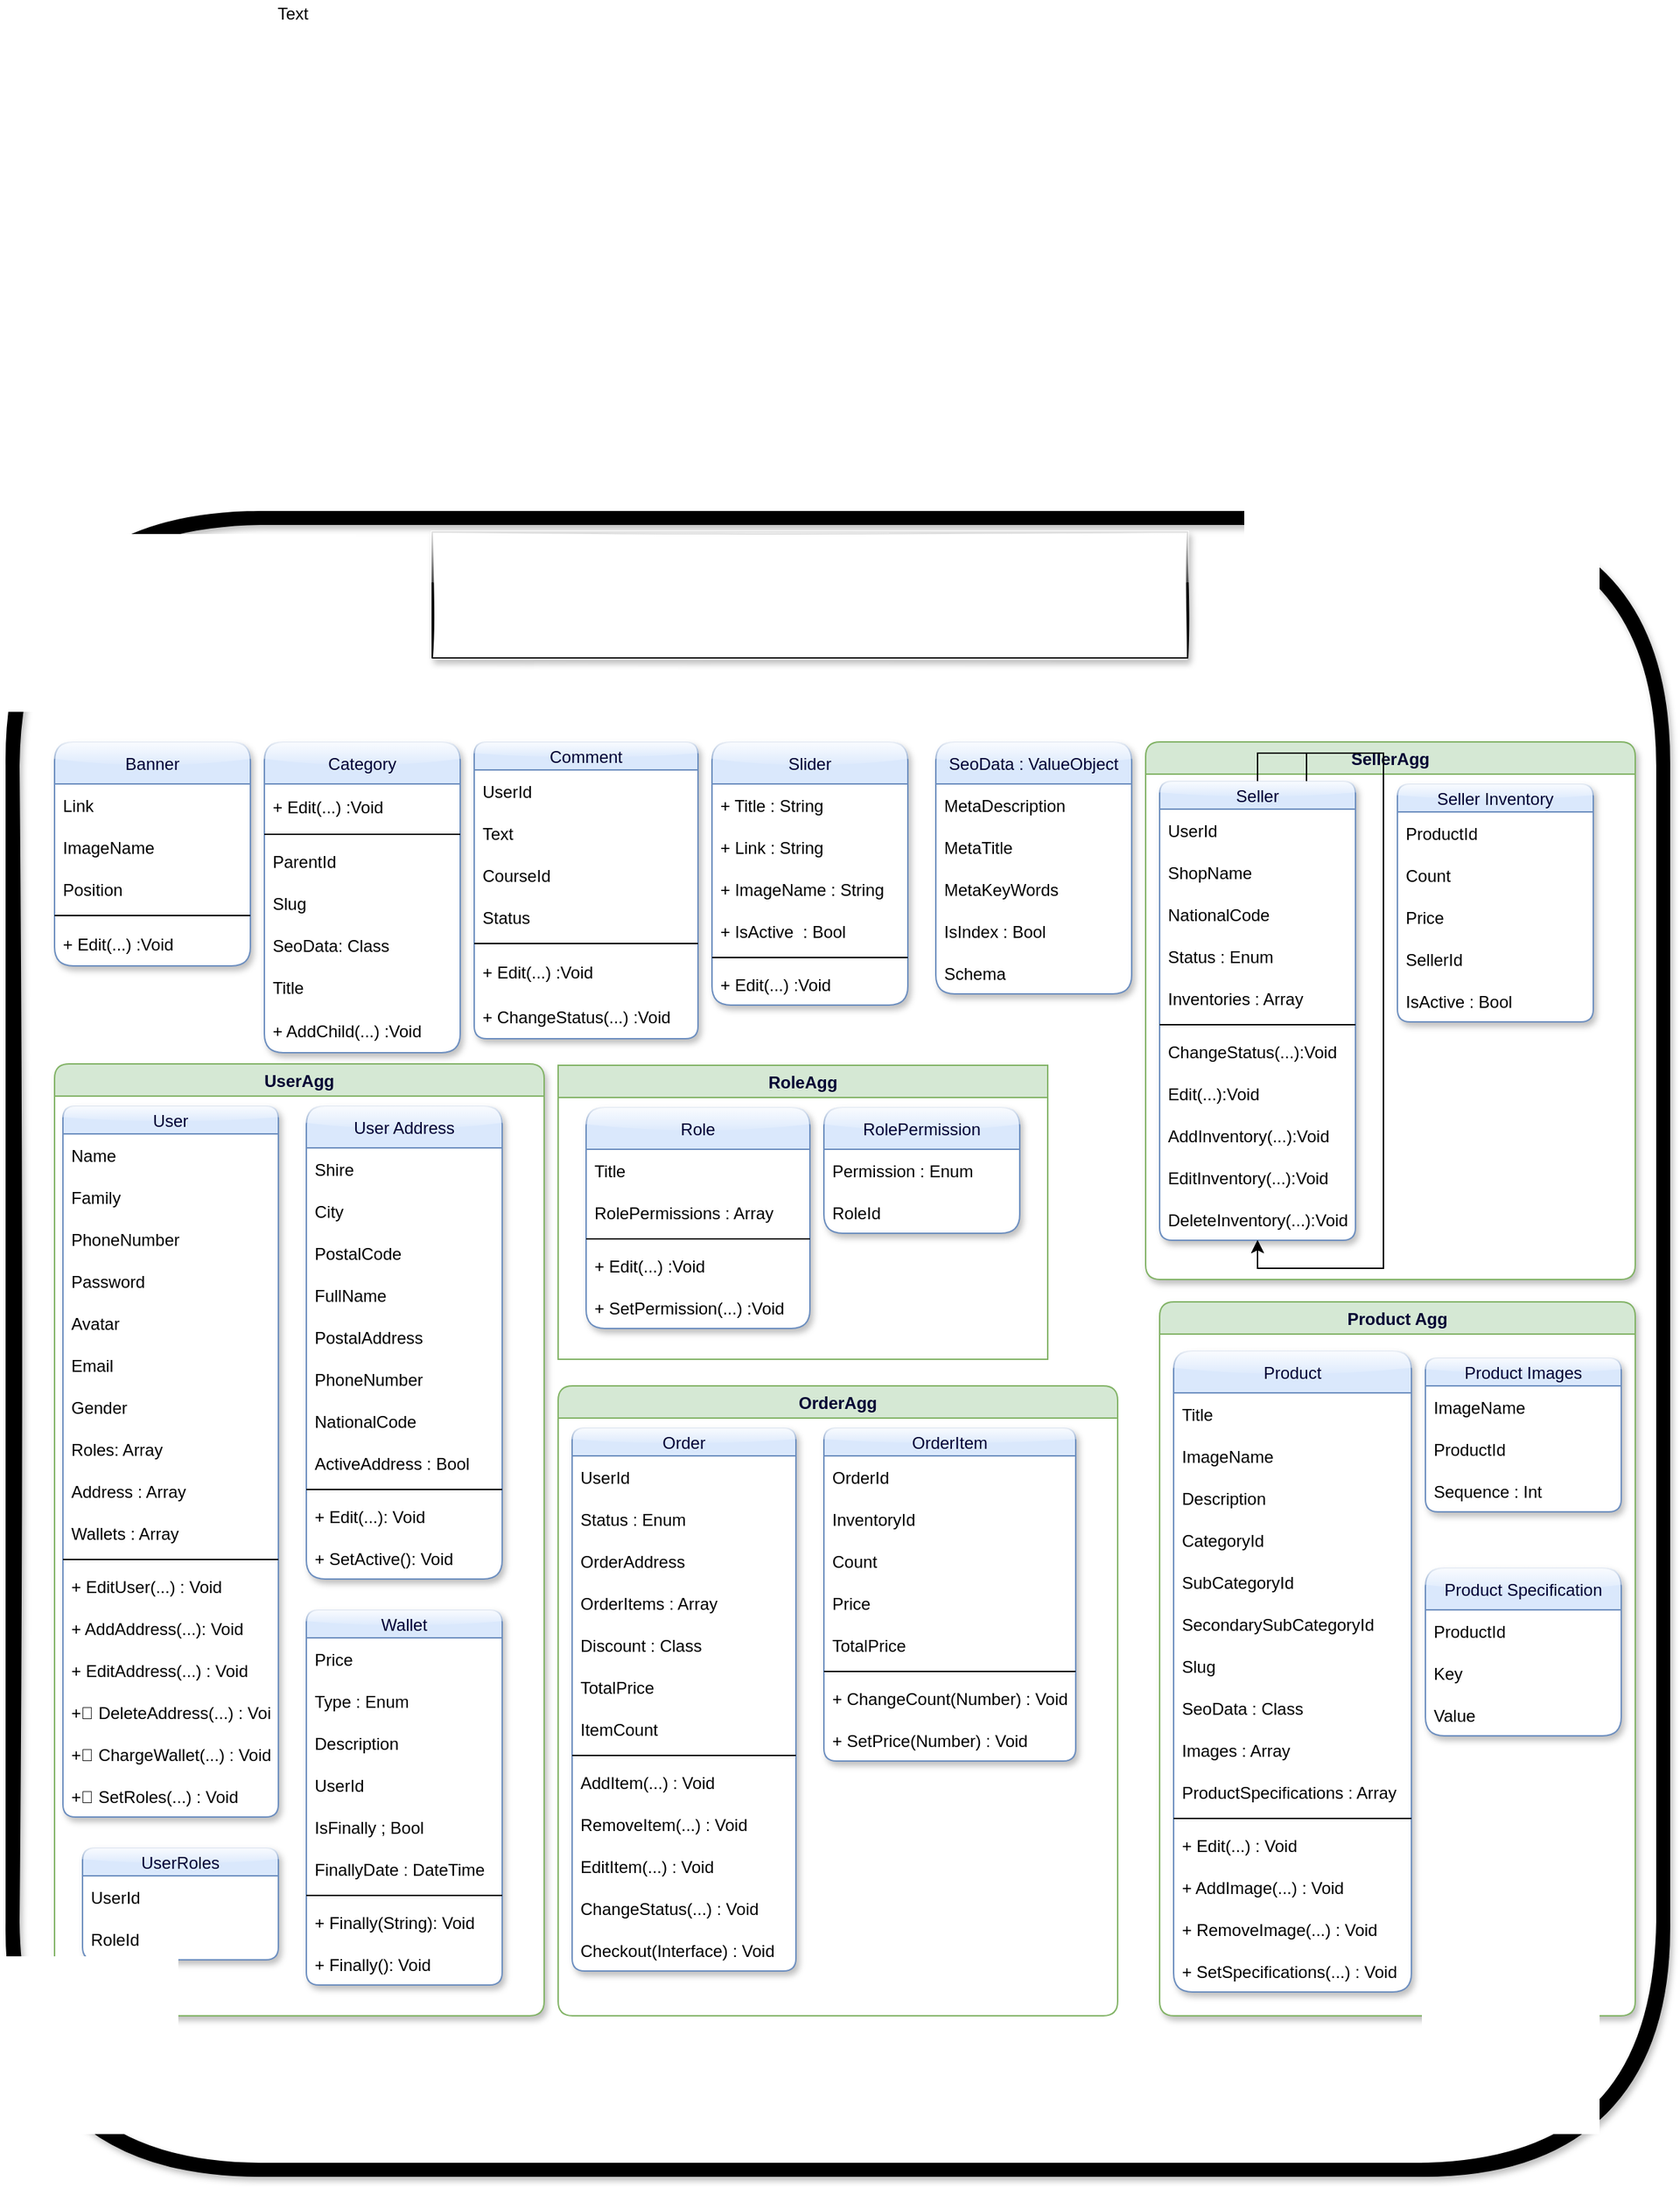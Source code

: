 <mxfile version="19.0.2" type="device"><diagram id="C5RBs43oDa-KdzZeNtuy" name="Page-1"><mxGraphModel dx="1483" dy="916" grid="0" gridSize="10" guides="1" tooltips="1" connect="1" arrows="1" fold="1" page="0" pageScale="1" pageWidth="827" pageHeight="1169" background="#ffffff" math="0" shadow="0"><root><mxCell id="WIyWlLk6GJQsqaUBKTNV-0"/><mxCell id="WIyWlLk6GJQsqaUBKTNV-1" parent="WIyWlLk6GJQsqaUBKTNV-0"/><mxCell id="XAulP7hI6BwMk6aKKcS3-0" value="Banner" style="swimlane;fontStyle=0;childLayout=stackLayout;horizontal=1;startSize=30;horizontalStack=0;resizeParent=1;resizeParentMax=0;resizeLast=0;collapsible=1;marginBottom=0;swimlaneLine=1;shadow=1;glass=1;sketch=0;rounded=1;fillColor=#dae8fc;strokeColor=#6c8ebf;swimlaneFillColor=default;fontColor=#000033;" parent="WIyWlLk6GJQsqaUBKTNV-1" vertex="1"><mxGeometry x="280" y="640" width="140" height="160" as="geometry"/></mxCell><mxCell id="XAulP7hI6BwMk6aKKcS3-1" value="Link" style="text;strokeColor=none;fillColor=none;align=left;verticalAlign=middle;spacingLeft=4;spacingRight=4;overflow=hidden;points=[[0,0.5],[1,0.5]];portConstraint=eastwest;rotatable=0;" parent="XAulP7hI6BwMk6aKKcS3-0" vertex="1"><mxGeometry y="30" width="140" height="30" as="geometry"/></mxCell><mxCell id="XAulP7hI6BwMk6aKKcS3-2" value="ImageName" style="text;strokeColor=none;fillColor=none;align=left;verticalAlign=middle;spacingLeft=4;spacingRight=4;overflow=hidden;points=[[0,0.5],[1,0.5]];portConstraint=eastwest;rotatable=0;" parent="XAulP7hI6BwMk6aKKcS3-0" vertex="1"><mxGeometry y="60" width="140" height="30" as="geometry"/></mxCell><mxCell id="XAulP7hI6BwMk6aKKcS3-3" value="Position" style="text;strokeColor=none;fillColor=none;align=left;verticalAlign=middle;spacingLeft=4;spacingRight=4;overflow=hidden;points=[[0,0.5],[1,0.5]];portConstraint=eastwest;rotatable=0;shadow=1;" parent="XAulP7hI6BwMk6aKKcS3-0" vertex="1"><mxGeometry y="90" width="140" height="30" as="geometry"/></mxCell><mxCell id="mL_YRbPajt-I2p8m0Iyf-44" value="" style="line;strokeWidth=1;fillColor=none;align=left;verticalAlign=middle;spacingTop=-1;spacingLeft=3;spacingRight=3;rotatable=0;labelPosition=right;points=[];portConstraint=eastwest;" parent="XAulP7hI6BwMk6aKKcS3-0" vertex="1"><mxGeometry y="120" width="140" height="8" as="geometry"/></mxCell><mxCell id="mL_YRbPajt-I2p8m0Iyf-45" value="+ Edit(...) :Void" style="text;strokeColor=none;fillColor=none;align=left;verticalAlign=middle;spacingLeft=4;spacingRight=4;overflow=hidden;points=[[0,0.5],[1,0.5]];portConstraint=eastwest;rotatable=0;" parent="XAulP7hI6BwMk6aKKcS3-0" vertex="1"><mxGeometry y="128" width="140" height="32" as="geometry"/></mxCell><mxCell id="XAulP7hI6BwMk6aKKcS3-4" value="Slider" style="swimlane;fontStyle=0;childLayout=stackLayout;horizontal=1;startSize=30;horizontalStack=0;resizeParent=1;resizeParentMax=0;resizeLast=0;collapsible=1;marginBottom=0;fillColor=#dae8fc;strokeColor=#6c8ebf;swimlaneFillColor=default;rounded=1;glass=1;shadow=1;fontColor=#000033;" parent="WIyWlLk6GJQsqaUBKTNV-1" vertex="1"><mxGeometry x="750" y="640" width="140" height="188" as="geometry"/></mxCell><mxCell id="XAulP7hI6BwMk6aKKcS3-5" value="+ Title : String" style="text;strokeColor=none;fillColor=none;align=left;verticalAlign=middle;spacingLeft=4;spacingRight=4;overflow=hidden;points=[[0,0.5],[1,0.5]];portConstraint=eastwest;rotatable=0;" parent="XAulP7hI6BwMk6aKKcS3-4" vertex="1"><mxGeometry y="30" width="140" height="30" as="geometry"/></mxCell><mxCell id="XAulP7hI6BwMk6aKKcS3-6" value="+ Link : String" style="text;strokeColor=none;fillColor=none;align=left;verticalAlign=middle;spacingLeft=4;spacingRight=4;overflow=hidden;points=[[0,0.5],[1,0.5]];portConstraint=eastwest;rotatable=0;" parent="XAulP7hI6BwMk6aKKcS3-4" vertex="1"><mxGeometry y="60" width="140" height="30" as="geometry"/></mxCell><mxCell id="XAulP7hI6BwMk6aKKcS3-7" value="+ ImageName : String" style="text;strokeColor=none;fillColor=none;align=left;verticalAlign=middle;spacingLeft=4;spacingRight=4;overflow=hidden;points=[[0,0.5],[1,0.5]];portConstraint=eastwest;rotatable=0;" parent="XAulP7hI6BwMk6aKKcS3-4" vertex="1"><mxGeometry y="90" width="140" height="30" as="geometry"/></mxCell><mxCell id="nxxc3HIqI1mhwsEso9Of-0" value="+ IsActive  : Bool" style="text;strokeColor=none;fillColor=none;align=left;verticalAlign=middle;spacingLeft=4;spacingRight=4;overflow=hidden;points=[[0,0.5],[1,0.5]];portConstraint=eastwest;rotatable=0;" parent="XAulP7hI6BwMk6aKKcS3-4" vertex="1"><mxGeometry y="120" width="140" height="30" as="geometry"/></mxCell><mxCell id="mL_YRbPajt-I2p8m0Iyf-35" value="" style="line;strokeWidth=1;fillColor=none;align=left;verticalAlign=middle;spacingTop=-1;spacingLeft=3;spacingRight=3;rotatable=0;labelPosition=right;points=[];portConstraint=eastwest;" parent="XAulP7hI6BwMk6aKKcS3-4" vertex="1"><mxGeometry y="150" width="140" height="8" as="geometry"/></mxCell><mxCell id="mL_YRbPajt-I2p8m0Iyf-36" value="+ Edit(...) :Void" style="text;strokeColor=none;fillColor=none;align=left;verticalAlign=middle;spacingLeft=4;spacingRight=4;overflow=hidden;points=[[0,0.5],[1,0.5]];portConstraint=eastwest;rotatable=0;" parent="XAulP7hI6BwMk6aKKcS3-4" vertex="1"><mxGeometry y="158" width="140" height="30" as="geometry"/></mxCell><mxCell id="XAulP7hI6BwMk6aKKcS3-24" value="Comment" style="swimlane;fontStyle=0;childLayout=stackLayout;horizontal=1;startSize=20;horizontalStack=0;resizeParent=1;resizeParentMax=0;resizeLast=0;collapsible=1;marginBottom=0;fillColor=#dae8fc;strokeColor=#6c8ebf;swimlaneFillColor=default;rounded=1;glass=1;shadow=1;fontColor=#000033;" parent="WIyWlLk6GJQsqaUBKTNV-1" vertex="1"><mxGeometry x="580" y="640" width="160" height="212" as="geometry"/></mxCell><mxCell id="XAulP7hI6BwMk6aKKcS3-25" value="UserId" style="text;strokeColor=none;fillColor=none;align=left;verticalAlign=middle;spacingLeft=4;spacingRight=4;overflow=hidden;points=[[0,0.5],[1,0.5]];portConstraint=eastwest;rotatable=0;" parent="XAulP7hI6BwMk6aKKcS3-24" vertex="1"><mxGeometry y="20" width="160" height="30" as="geometry"/></mxCell><mxCell id="XAulP7hI6BwMk6aKKcS3-26" value="Text" style="text;strokeColor=none;fillColor=none;align=left;verticalAlign=middle;spacingLeft=4;spacingRight=4;overflow=hidden;points=[[0,0.5],[1,0.5]];portConstraint=eastwest;rotatable=0;" parent="XAulP7hI6BwMk6aKKcS3-24" vertex="1"><mxGeometry y="50" width="160" height="30" as="geometry"/></mxCell><mxCell id="XAulP7hI6BwMk6aKKcS3-27" value="CourseId" style="text;strokeColor=none;fillColor=none;align=left;verticalAlign=middle;spacingLeft=4;spacingRight=4;overflow=hidden;points=[[0,0.5],[1,0.5]];portConstraint=eastwest;rotatable=0;" parent="XAulP7hI6BwMk6aKKcS3-24" vertex="1"><mxGeometry y="80" width="160" height="30" as="geometry"/></mxCell><mxCell id="nxxc3HIqI1mhwsEso9Of-1" value="Status" style="text;strokeColor=none;fillColor=none;align=left;verticalAlign=middle;spacingLeft=4;spacingRight=4;overflow=hidden;points=[[0,0.5],[1,0.5]];portConstraint=eastwest;rotatable=0;" parent="XAulP7hI6BwMk6aKKcS3-24" vertex="1"><mxGeometry y="110" width="160" height="30" as="geometry"/></mxCell><mxCell id="mL_YRbPajt-I2p8m0Iyf-38" value="" style="line;strokeWidth=1;fillColor=none;align=left;verticalAlign=middle;spacingTop=-1;spacingLeft=3;spacingRight=3;rotatable=0;labelPosition=right;points=[];portConstraint=eastwest;" parent="XAulP7hI6BwMk6aKKcS3-24" vertex="1"><mxGeometry y="140" width="160" height="8" as="geometry"/></mxCell><mxCell id="mL_YRbPajt-I2p8m0Iyf-39" value="+ Edit(...) :Void" style="text;strokeColor=none;fillColor=none;align=left;verticalAlign=middle;spacingLeft=4;spacingRight=4;overflow=hidden;points=[[0,0.5],[1,0.5]];portConstraint=eastwest;rotatable=0;" parent="XAulP7hI6BwMk6aKKcS3-24" vertex="1"><mxGeometry y="148" width="160" height="32" as="geometry"/></mxCell><mxCell id="mL_YRbPajt-I2p8m0Iyf-40" value="+ ChangeStatus(...) :Void" style="text;strokeColor=none;fillColor=none;align=left;verticalAlign=middle;spacingLeft=4;spacingRight=4;overflow=hidden;points=[[0,0.5],[1,0.5]];portConstraint=eastwest;rotatable=0;" parent="XAulP7hI6BwMk6aKKcS3-24" vertex="1"><mxGeometry y="180" width="160" height="32" as="geometry"/></mxCell><mxCell id="XAulP7hI6BwMk6aKKcS3-28" value="Category" style="swimlane;fontStyle=0;childLayout=stackLayout;horizontal=1;startSize=30;horizontalStack=0;resizeParent=1;resizeParentMax=0;resizeLast=0;collapsible=1;marginBottom=0;shadow=1;rounded=1;glass=1;fillColor=#dae8fc;strokeColor=#6c8ebf;swimlaneFillColor=default;fontColor=#000033;" parent="WIyWlLk6GJQsqaUBKTNV-1" vertex="1"><mxGeometry x="430" y="640" width="140" height="222" as="geometry"/></mxCell><mxCell id="mL_YRbPajt-I2p8m0Iyf-42" value="+ Edit(...) :Void" style="text;strokeColor=none;fillColor=none;align=left;verticalAlign=middle;spacingLeft=4;spacingRight=4;overflow=hidden;points=[[0,0.5],[1,0.5]];portConstraint=eastwest;rotatable=0;" parent="XAulP7hI6BwMk6aKKcS3-28" vertex="1"><mxGeometry y="30" width="140" height="32" as="geometry"/></mxCell><mxCell id="mL_YRbPajt-I2p8m0Iyf-41" value="" style="line;strokeWidth=1;fillColor=none;align=left;verticalAlign=middle;spacingTop=-1;spacingLeft=3;spacingRight=3;rotatable=0;labelPosition=right;points=[];portConstraint=eastwest;" parent="XAulP7hI6BwMk6aKKcS3-28" vertex="1"><mxGeometry y="62" width="140" height="8" as="geometry"/></mxCell><mxCell id="mL_YRbPajt-I2p8m0Iyf-19" value="ParentId" style="text;strokeColor=none;fillColor=none;align=left;verticalAlign=middle;spacingLeft=4;spacingRight=4;overflow=hidden;points=[[0,0.5],[1,0.5]];portConstraint=eastwest;rotatable=0;" parent="XAulP7hI6BwMk6aKKcS3-28" vertex="1"><mxGeometry y="70" width="140" height="30" as="geometry"/></mxCell><mxCell id="XAulP7hI6BwMk6aKKcS3-31" value="Slug" style="text;strokeColor=none;fillColor=none;align=left;verticalAlign=middle;spacingLeft=4;spacingRight=4;overflow=hidden;points=[[0,0.5],[1,0.5]];portConstraint=eastwest;rotatable=0;" parent="XAulP7hI6BwMk6aKKcS3-28" vertex="1"><mxGeometry y="100" width="140" height="30" as="geometry"/></mxCell><mxCell id="XAulP7hI6BwMk6aKKcS3-30" value="SeoData: Class" style="text;strokeColor=none;fillColor=none;align=left;verticalAlign=middle;spacingLeft=4;spacingRight=4;overflow=hidden;points=[[0,0.5],[1,0.5]];portConstraint=eastwest;rotatable=0;" parent="XAulP7hI6BwMk6aKKcS3-28" vertex="1"><mxGeometry y="130" width="140" height="30" as="geometry"/></mxCell><mxCell id="XAulP7hI6BwMk6aKKcS3-29" value="Title" style="text;strokeColor=none;fillColor=none;align=left;verticalAlign=middle;spacingLeft=4;spacingRight=4;overflow=hidden;points=[[0,0.5],[1,0.5]];portConstraint=eastwest;rotatable=0;" parent="XAulP7hI6BwMk6aKKcS3-28" vertex="1"><mxGeometry y="160" width="140" height="30" as="geometry"/></mxCell><mxCell id="mL_YRbPajt-I2p8m0Iyf-43" value="+ AddChild(...) :Void" style="text;strokeColor=none;fillColor=none;align=left;verticalAlign=middle;spacingLeft=4;spacingRight=4;overflow=hidden;points=[[0,0.5],[1,0.5]];portConstraint=eastwest;rotatable=0;" parent="XAulP7hI6BwMk6aKKcS3-28" vertex="1"><mxGeometry y="190" width="140" height="32" as="geometry"/></mxCell><mxCell id="XAulP7hI6BwMk6aKKcS3-60" value="UserAgg" style="swimlane;startSize=23;fillColor=#d5e8d4;strokeColor=#82b366;swimlaneFillColor=default;glass=0;rounded=1;shadow=1;sketch=0;fontColor=#000033;" parent="WIyWlLk6GJQsqaUBKTNV-1" vertex="1"><mxGeometry x="280" y="870" width="350" height="680" as="geometry"/></mxCell><mxCell id="XAulP7hI6BwMk6aKKcS3-20" value="User" style="swimlane;fontStyle=0;childLayout=stackLayout;horizontal=1;startSize=20;horizontalStack=0;resizeParent=1;resizeParentMax=0;resizeLast=0;collapsible=1;marginBottom=0;fillColor=#dae8fc;strokeColor=#6c8ebf;swimlaneFillColor=default;glass=1;rounded=1;shadow=1;fontColor=#000033;" parent="XAulP7hI6BwMk6aKKcS3-60" vertex="1"><mxGeometry x="6" y="30" width="154" height="508" as="geometry"/></mxCell><mxCell id="XAulP7hI6BwMk6aKKcS3-21" value="Name" style="text;strokeColor=none;fillColor=none;align=left;verticalAlign=middle;spacingLeft=4;spacingRight=4;overflow=hidden;points=[[0,0.5],[1,0.5]];portConstraint=eastwest;rotatable=0;" parent="XAulP7hI6BwMk6aKKcS3-20" vertex="1"><mxGeometry y="20" width="154" height="30" as="geometry"/></mxCell><mxCell id="XAulP7hI6BwMk6aKKcS3-22" value="Family" style="text;strokeColor=none;fillColor=none;align=left;verticalAlign=middle;spacingLeft=4;spacingRight=4;overflow=hidden;points=[[0,0.5],[1,0.5]];portConstraint=eastwest;rotatable=0;" parent="XAulP7hI6BwMk6aKKcS3-20" vertex="1"><mxGeometry y="50" width="154" height="30" as="geometry"/></mxCell><mxCell id="XAulP7hI6BwMk6aKKcS3-23" value="PhoneNumber" style="text;strokeColor=none;fillColor=none;align=left;verticalAlign=middle;spacingLeft=4;spacingRight=4;overflow=hidden;points=[[0,0.5],[1,0.5]];portConstraint=eastwest;rotatable=0;" parent="XAulP7hI6BwMk6aKKcS3-20" vertex="1"><mxGeometry y="80" width="154" height="30" as="geometry"/></mxCell><mxCell id="nxxc3HIqI1mhwsEso9Of-35" value="Password" style="text;strokeColor=none;fillColor=none;align=left;verticalAlign=middle;spacingLeft=4;spacingRight=4;overflow=hidden;points=[[0,0.5],[1,0.5]];portConstraint=eastwest;rotatable=0;" parent="XAulP7hI6BwMk6aKKcS3-20" vertex="1"><mxGeometry y="110" width="154" height="30" as="geometry"/></mxCell><mxCell id="nxxc3HIqI1mhwsEso9Of-36" value="Avatar" style="text;strokeColor=none;fillColor=none;align=left;verticalAlign=middle;spacingLeft=4;spacingRight=4;overflow=hidden;points=[[0,0.5],[1,0.5]];portConstraint=eastwest;rotatable=0;" parent="XAulP7hI6BwMk6aKKcS3-20" vertex="1"><mxGeometry y="140" width="154" height="30" as="geometry"/></mxCell><mxCell id="nxxc3HIqI1mhwsEso9Of-2" value="Email" style="text;strokeColor=none;fillColor=none;align=left;verticalAlign=middle;spacingLeft=4;spacingRight=4;overflow=hidden;points=[[0,0.5],[1,0.5]];portConstraint=eastwest;rotatable=0;" parent="XAulP7hI6BwMk6aKKcS3-20" vertex="1"><mxGeometry y="170" width="154" height="30" as="geometry"/></mxCell><mxCell id="nxxc3HIqI1mhwsEso9Of-3" value="Gender" style="text;strokeColor=none;fillColor=none;align=left;verticalAlign=middle;spacingLeft=4;spacingRight=4;overflow=hidden;points=[[0,0.5],[1,0.5]];portConstraint=eastwest;rotatable=0;" parent="XAulP7hI6BwMk6aKKcS3-20" vertex="1"><mxGeometry y="200" width="154" height="30" as="geometry"/></mxCell><mxCell id="nxxc3HIqI1mhwsEso9Of-4" value="Roles: Array" style="text;strokeColor=none;fillColor=none;align=left;verticalAlign=middle;spacingLeft=4;spacingRight=4;overflow=hidden;points=[[0,0.5],[1,0.5]];portConstraint=eastwest;rotatable=0;" parent="XAulP7hI6BwMk6aKKcS3-20" vertex="1"><mxGeometry y="230" width="154" height="30" as="geometry"/></mxCell><mxCell id="nxxc3HIqI1mhwsEso9Of-25" value="Address : Array" style="text;strokeColor=none;fillColor=none;align=left;verticalAlign=middle;spacingLeft=4;spacingRight=4;overflow=hidden;points=[[0,0.5],[1,0.5]];portConstraint=eastwest;rotatable=0;" parent="XAulP7hI6BwMk6aKKcS3-20" vertex="1"><mxGeometry y="260" width="154" height="30" as="geometry"/></mxCell><mxCell id="nxxc3HIqI1mhwsEso9Of-34" value="Wallets : Array" style="text;strokeColor=none;fillColor=none;align=left;verticalAlign=middle;spacingLeft=4;spacingRight=4;overflow=hidden;points=[[0,0.5],[1,0.5]];portConstraint=eastwest;rotatable=0;" parent="XAulP7hI6BwMk6aKKcS3-20" vertex="1"><mxGeometry y="290" width="154" height="30" as="geometry"/></mxCell><mxCell id="VnJjFlztQXoY_HfZZbKT-14" value="" style="line;strokeWidth=1;fillColor=none;align=left;verticalAlign=middle;spacingTop=-1;spacingLeft=3;spacingRight=3;rotatable=0;labelPosition=right;points=[];portConstraint=eastwest;rounded=1;shadow=0;glass=0;labelBackgroundColor=default;sketch=0;fontColor=#808080;" parent="XAulP7hI6BwMk6aKKcS3-20" vertex="1"><mxGeometry y="320" width="154" height="8" as="geometry"/></mxCell><mxCell id="VnJjFlztQXoY_HfZZbKT-16" value="+ EditUser(...) : Void" style="text;strokeColor=none;fillColor=none;align=left;verticalAlign=middle;spacingLeft=4;spacingRight=4;overflow=hidden;points=[[0,0.5],[1,0.5]];portConstraint=eastwest;rotatable=0;" parent="XAulP7hI6BwMk6aKKcS3-20" vertex="1"><mxGeometry y="328" width="154" height="30" as="geometry"/></mxCell><mxCell id="VnJjFlztQXoY_HfZZbKT-17" value="+ AddAddress(...): Void" style="text;strokeColor=none;fillColor=none;align=left;verticalAlign=middle;spacingLeft=4;spacingRight=4;overflow=hidden;points=[[0,0.5],[1,0.5]];portConstraint=eastwest;rotatable=0;" parent="XAulP7hI6BwMk6aKKcS3-20" vertex="1"><mxGeometry y="358" width="154" height="30" as="geometry"/></mxCell><mxCell id="VnJjFlztQXoY_HfZZbKT-18" value="+ EditAddress(...) : Void" style="text;strokeColor=none;fillColor=none;align=left;verticalAlign=middle;spacingLeft=4;spacingRight=4;overflow=hidden;points=[[0,0.5],[1,0.5]];portConstraint=eastwest;rotatable=0;" parent="XAulP7hI6BwMk6aKKcS3-20" vertex="1"><mxGeometry y="388" width="154" height="30" as="geometry"/></mxCell><mxCell id="VnJjFlztQXoY_HfZZbKT-19" value="+ ِDeleteAddress(...) : Void" style="text;strokeColor=none;fillColor=none;align=left;verticalAlign=middle;spacingLeft=4;spacingRight=4;overflow=hidden;points=[[0,0.5],[1,0.5]];portConstraint=eastwest;rotatable=0;" parent="XAulP7hI6BwMk6aKKcS3-20" vertex="1"><mxGeometry y="418" width="154" height="30" as="geometry"/></mxCell><mxCell id="VnJjFlztQXoY_HfZZbKT-20" value="+ ِChargeWallet(...) : Void" style="text;strokeColor=none;fillColor=none;align=left;verticalAlign=middle;spacingLeft=4;spacingRight=4;overflow=hidden;points=[[0,0.5],[1,0.5]];portConstraint=eastwest;rotatable=0;" parent="XAulP7hI6BwMk6aKKcS3-20" vertex="1"><mxGeometry y="448" width="154" height="30" as="geometry"/></mxCell><mxCell id="VnJjFlztQXoY_HfZZbKT-21" value="+ ِSetRoles(...) : Void" style="text;strokeColor=none;fillColor=none;align=left;verticalAlign=middle;spacingLeft=4;spacingRight=4;overflow=hidden;points=[[0,0.5],[1,0.5]];portConstraint=eastwest;rotatable=0;" parent="XAulP7hI6BwMk6aKKcS3-20" vertex="1"><mxGeometry y="478" width="154" height="30" as="geometry"/></mxCell><mxCell id="XAulP7hI6BwMk6aKKcS3-40" value="User Address" style="swimlane;fontStyle=0;childLayout=stackLayout;horizontal=1;startSize=30;horizontalStack=0;resizeParent=1;resizeParentMax=0;resizeLast=0;collapsible=1;marginBottom=0;fillColor=#dae8fc;strokeColor=#6c8ebf;swimlaneFillColor=default;glass=1;rounded=1;shadow=1;fontColor=#000033;" parent="XAulP7hI6BwMk6aKKcS3-60" vertex="1"><mxGeometry x="180" y="30" width="140" height="338" as="geometry"/></mxCell><mxCell id="XAulP7hI6BwMk6aKKcS3-41" value="Shire" style="text;strokeColor=none;fillColor=none;align=left;verticalAlign=middle;spacingLeft=4;spacingRight=4;overflow=hidden;points=[[0,0.5],[1,0.5]];portConstraint=eastwest;rotatable=0;" parent="XAulP7hI6BwMk6aKKcS3-40" vertex="1"><mxGeometry y="30" width="140" height="30" as="geometry"/></mxCell><mxCell id="XAulP7hI6BwMk6aKKcS3-42" value="City" style="text;strokeColor=none;fillColor=none;align=left;verticalAlign=middle;spacingLeft=4;spacingRight=4;overflow=hidden;points=[[0,0.5],[1,0.5]];portConstraint=eastwest;rotatable=0;" parent="XAulP7hI6BwMk6aKKcS3-40" vertex="1"><mxGeometry y="60" width="140" height="30" as="geometry"/></mxCell><mxCell id="XAulP7hI6BwMk6aKKcS3-43" value="PostalCode" style="text;strokeColor=none;fillColor=none;align=left;verticalAlign=middle;spacingLeft=4;spacingRight=4;overflow=hidden;points=[[0,0.5],[1,0.5]];portConstraint=eastwest;rotatable=0;" parent="XAulP7hI6BwMk6aKKcS3-40" vertex="1"><mxGeometry y="90" width="140" height="30" as="geometry"/></mxCell><mxCell id="nxxc3HIqI1mhwsEso9Of-37" value="FullName" style="text;strokeColor=none;fillColor=none;align=left;verticalAlign=middle;spacingLeft=4;spacingRight=4;overflow=hidden;points=[[0,0.5],[1,0.5]];portConstraint=eastwest;rotatable=0;" parent="XAulP7hI6BwMk6aKKcS3-40" vertex="1"><mxGeometry y="120" width="140" height="30" as="geometry"/></mxCell><mxCell id="nxxc3HIqI1mhwsEso9Of-38" value="PostalAddress" style="text;strokeColor=none;fillColor=none;align=left;verticalAlign=middle;spacingLeft=4;spacingRight=4;overflow=hidden;points=[[0,0.5],[1,0.5]];portConstraint=eastwest;rotatable=0;" parent="XAulP7hI6BwMk6aKKcS3-40" vertex="1"><mxGeometry y="150" width="140" height="30" as="geometry"/></mxCell><mxCell id="nxxc3HIqI1mhwsEso9Of-39" value="PhoneNumber" style="text;strokeColor=none;fillColor=none;align=left;verticalAlign=middle;spacingLeft=4;spacingRight=4;overflow=hidden;points=[[0,0.5],[1,0.5]];portConstraint=eastwest;rotatable=0;" parent="XAulP7hI6BwMk6aKKcS3-40" vertex="1"><mxGeometry y="180" width="140" height="30" as="geometry"/></mxCell><mxCell id="nxxc3HIqI1mhwsEso9Of-40" value="NationalCode" style="text;strokeColor=none;fillColor=none;align=left;verticalAlign=middle;spacingLeft=4;spacingRight=4;overflow=hidden;points=[[0,0.5],[1,0.5]];portConstraint=eastwest;rotatable=0;" parent="XAulP7hI6BwMk6aKKcS3-40" vertex="1"><mxGeometry y="210" width="140" height="30" as="geometry"/></mxCell><mxCell id="mL_YRbPajt-I2p8m0Iyf-4" value="ActiveAddress : Bool" style="text;strokeColor=none;fillColor=none;align=left;verticalAlign=middle;spacingLeft=4;spacingRight=4;overflow=hidden;points=[[0,0.5],[1,0.5]];portConstraint=eastwest;rotatable=0;" parent="XAulP7hI6BwMk6aKKcS3-40" vertex="1"><mxGeometry y="240" width="140" height="30" as="geometry"/></mxCell><mxCell id="mL_YRbPajt-I2p8m0Iyf-0" value="" style="line;strokeWidth=1;fillColor=none;align=left;verticalAlign=middle;spacingTop=-1;spacingLeft=3;spacingRight=3;rotatable=0;labelPosition=right;points=[];portConstraint=eastwest;" parent="XAulP7hI6BwMk6aKKcS3-40" vertex="1"><mxGeometry y="270" width="140" height="8" as="geometry"/></mxCell><mxCell id="mL_YRbPajt-I2p8m0Iyf-1" value="+ Edit(...): Void" style="text;strokeColor=none;fillColor=none;align=left;verticalAlign=middle;spacingLeft=4;spacingRight=4;overflow=hidden;points=[[0,0.5],[1,0.5]];portConstraint=eastwest;rotatable=0;" parent="XAulP7hI6BwMk6aKKcS3-40" vertex="1"><mxGeometry y="278" width="140" height="30" as="geometry"/></mxCell><mxCell id="mL_YRbPajt-I2p8m0Iyf-2" value="+ SetActive(): Void" style="text;strokeColor=none;fillColor=none;align=left;verticalAlign=middle;spacingLeft=4;spacingRight=4;overflow=hidden;points=[[0,0.5],[1,0.5]];portConstraint=eastwest;rotatable=0;" parent="XAulP7hI6BwMk6aKKcS3-40" vertex="1"><mxGeometry y="308" width="140" height="30" as="geometry"/></mxCell><mxCell id="XAulP7hI6BwMk6aKKcS3-48" value="Wallet" style="swimlane;fontStyle=0;childLayout=stackLayout;horizontal=1;startSize=20;horizontalStack=0;resizeParent=1;resizeParentMax=0;resizeLast=0;collapsible=1;marginBottom=0;fillColor=#dae8fc;strokeColor=#6c8ebf;swimlaneFillColor=default;glass=1;rounded=1;shadow=1;fontColor=#000033;" parent="XAulP7hI6BwMk6aKKcS3-60" vertex="1"><mxGeometry x="180" y="390" width="140" height="268" as="geometry"/></mxCell><mxCell id="XAulP7hI6BwMk6aKKcS3-49" value="Price" style="text;strokeColor=none;fillColor=none;align=left;verticalAlign=middle;spacingLeft=4;spacingRight=4;overflow=hidden;points=[[0,0.5],[1,0.5]];portConstraint=eastwest;rotatable=0;" parent="XAulP7hI6BwMk6aKKcS3-48" vertex="1"><mxGeometry y="20" width="140" height="30" as="geometry"/></mxCell><mxCell id="XAulP7hI6BwMk6aKKcS3-50" value="Type : Enum" style="text;strokeColor=none;fillColor=none;align=left;verticalAlign=middle;spacingLeft=4;spacingRight=4;overflow=hidden;points=[[0,0.5],[1,0.5]];portConstraint=eastwest;rotatable=0;" parent="XAulP7hI6BwMk6aKKcS3-48" vertex="1"><mxGeometry y="50" width="140" height="30" as="geometry"/></mxCell><mxCell id="XAulP7hI6BwMk6aKKcS3-51" value="Description" style="text;strokeColor=none;fillColor=none;align=left;verticalAlign=middle;spacingLeft=4;spacingRight=4;overflow=hidden;points=[[0,0.5],[1,0.5]];portConstraint=eastwest;rotatable=0;" parent="XAulP7hI6BwMk6aKKcS3-48" vertex="1"><mxGeometry y="80" width="140" height="30" as="geometry"/></mxCell><mxCell id="nxxc3HIqI1mhwsEso9Of-41" value="UserId" style="text;strokeColor=none;fillColor=none;align=left;verticalAlign=middle;spacingLeft=4;spacingRight=4;overflow=hidden;points=[[0,0.5],[1,0.5]];portConstraint=eastwest;rotatable=0;" parent="XAulP7hI6BwMk6aKKcS3-48" vertex="1"><mxGeometry y="110" width="140" height="30" as="geometry"/></mxCell><mxCell id="mL_YRbPajt-I2p8m0Iyf-5" value="IsFinally ; Bool" style="text;strokeColor=none;fillColor=none;align=left;verticalAlign=middle;spacingLeft=4;spacingRight=4;overflow=hidden;points=[[0,0.5],[1,0.5]];portConstraint=eastwest;rotatable=0;" parent="XAulP7hI6BwMk6aKKcS3-48" vertex="1"><mxGeometry y="140" width="140" height="30" as="geometry"/></mxCell><mxCell id="mL_YRbPajt-I2p8m0Iyf-6" value="FinallyDate : DateTime" style="text;strokeColor=none;fillColor=none;align=left;verticalAlign=middle;spacingLeft=4;spacingRight=4;overflow=hidden;points=[[0,0.5],[1,0.5]];portConstraint=eastwest;rotatable=0;" parent="XAulP7hI6BwMk6aKKcS3-48" vertex="1"><mxGeometry y="170" width="140" height="30" as="geometry"/></mxCell><mxCell id="mL_YRbPajt-I2p8m0Iyf-7" value="" style="line;strokeWidth=1;fillColor=none;align=left;verticalAlign=middle;spacingTop=-1;spacingLeft=3;spacingRight=3;rotatable=0;labelPosition=right;points=[];portConstraint=eastwest;" parent="XAulP7hI6BwMk6aKKcS3-48" vertex="1"><mxGeometry y="200" width="140" height="8" as="geometry"/></mxCell><mxCell id="mL_YRbPajt-I2p8m0Iyf-8" value="+ Finally(String): Void" style="text;strokeColor=none;fillColor=none;align=left;verticalAlign=middle;spacingLeft=4;spacingRight=4;overflow=hidden;points=[[0,0.5],[1,0.5]];portConstraint=eastwest;rotatable=0;" parent="XAulP7hI6BwMk6aKKcS3-48" vertex="1"><mxGeometry y="208" width="140" height="30" as="geometry"/></mxCell><mxCell id="mL_YRbPajt-I2p8m0Iyf-9" value="+ Finally(): Void" style="text;strokeColor=none;fillColor=none;align=left;verticalAlign=middle;spacingLeft=4;spacingRight=4;overflow=hidden;points=[[0,0.5],[1,0.5]];portConstraint=eastwest;rotatable=0;" parent="XAulP7hI6BwMk6aKKcS3-48" vertex="1"><mxGeometry y="238" width="140" height="30" as="geometry"/></mxCell><mxCell id="XAulP7hI6BwMk6aKKcS3-61" value="UserRoles" style="swimlane;fontStyle=0;childLayout=stackLayout;horizontal=1;startSize=20;horizontalStack=0;resizeParent=1;resizeParentMax=0;resizeLast=0;collapsible=1;marginBottom=0;fillColor=#dae8fc;strokeColor=#6c8ebf;swimlaneFillColor=default;glass=1;rounded=1;shadow=1;fontColor=#000033;" parent="XAulP7hI6BwMk6aKKcS3-60" vertex="1"><mxGeometry x="20" y="560" width="140" height="80" as="geometry"/></mxCell><mxCell id="XAulP7hI6BwMk6aKKcS3-62" value="UserId" style="text;strokeColor=none;fillColor=none;align=left;verticalAlign=middle;spacingLeft=4;spacingRight=4;overflow=hidden;points=[[0,0.5],[1,0.5]];portConstraint=eastwest;rotatable=0;" parent="XAulP7hI6BwMk6aKKcS3-61" vertex="1"><mxGeometry y="20" width="140" height="30" as="geometry"/></mxCell><mxCell id="XAulP7hI6BwMk6aKKcS3-63" value="RoleId" style="text;strokeColor=none;fillColor=none;align=left;verticalAlign=middle;spacingLeft=4;spacingRight=4;overflow=hidden;points=[[0,0.5],[1,0.5]];portConstraint=eastwest;rotatable=0;" parent="XAulP7hI6BwMk6aKKcS3-61" vertex="1"><mxGeometry y="50" width="140" height="30" as="geometry"/></mxCell><mxCell id="XAulP7hI6BwMk6aKKcS3-73" value="RoleAgg" style="swimlane;fillColor=#d5e8d4;strokeColor=#82b366;swimlaneFillColor=default;fontColor=#000033;" parent="WIyWlLk6GJQsqaUBKTNV-1" vertex="1"><mxGeometry x="640" y="871" width="350" height="210" as="geometry"/></mxCell><mxCell id="XAulP7hI6BwMk6aKKcS3-65" value="Role" style="swimlane;fontStyle=0;childLayout=stackLayout;horizontal=1;startSize=30;horizontalStack=0;resizeParent=1;resizeParentMax=0;resizeLast=0;collapsible=1;marginBottom=0;glass=1;rounded=1;shadow=1;fillColor=#dae8fc;strokeColor=#6c8ebf;swimlaneFillColor=default;fontColor=#000033;" parent="XAulP7hI6BwMk6aKKcS3-73" vertex="1"><mxGeometry x="20" y="30" width="160" height="158" as="geometry"/></mxCell><mxCell id="XAulP7hI6BwMk6aKKcS3-66" value="Title" style="text;strokeColor=none;fillColor=none;align=left;verticalAlign=middle;spacingLeft=4;spacingRight=4;overflow=hidden;points=[[0,0.5],[1,0.5]];portConstraint=eastwest;rotatable=0;" parent="XAulP7hI6BwMk6aKKcS3-65" vertex="1"><mxGeometry y="30" width="160" height="30" as="geometry"/></mxCell><mxCell id="nxxc3HIqI1mhwsEso9Of-42" value="RolePermissions : Array" style="text;strokeColor=none;fillColor=none;align=left;verticalAlign=middle;spacingLeft=4;spacingRight=4;overflow=hidden;points=[[0,0.5],[1,0.5]];portConstraint=eastwest;rotatable=0;" parent="XAulP7hI6BwMk6aKKcS3-65" vertex="1"><mxGeometry y="60" width="160" height="30" as="geometry"/></mxCell><mxCell id="mL_YRbPajt-I2p8m0Iyf-20" value="" style="line;strokeWidth=1;fillColor=none;align=left;verticalAlign=middle;spacingTop=-1;spacingLeft=3;spacingRight=3;rotatable=0;labelPosition=right;points=[];portConstraint=eastwest;" parent="XAulP7hI6BwMk6aKKcS3-65" vertex="1"><mxGeometry y="90" width="160" height="8" as="geometry"/></mxCell><mxCell id="mL_YRbPajt-I2p8m0Iyf-21" value="+ Edit(...) :Void" style="text;strokeColor=none;fillColor=none;align=left;verticalAlign=middle;spacingLeft=4;spacingRight=4;overflow=hidden;points=[[0,0.5],[1,0.5]];portConstraint=eastwest;rotatable=0;" parent="XAulP7hI6BwMk6aKKcS3-65" vertex="1"><mxGeometry y="98" width="160" height="30" as="geometry"/></mxCell><mxCell id="mL_YRbPajt-I2p8m0Iyf-22" value="+ SetPermission(...) :Void" style="text;strokeColor=none;fillColor=none;align=left;verticalAlign=middle;spacingLeft=4;spacingRight=4;overflow=hidden;points=[[0,0.5],[1,0.5]];portConstraint=eastwest;rotatable=0;" parent="XAulP7hI6BwMk6aKKcS3-65" vertex="1"><mxGeometry y="128" width="160" height="30" as="geometry"/></mxCell><mxCell id="XAulP7hI6BwMk6aKKcS3-69" value="RolePermission" style="swimlane;fontStyle=0;childLayout=stackLayout;horizontal=1;startSize=30;horizontalStack=0;resizeParent=1;resizeParentMax=0;resizeLast=0;collapsible=1;marginBottom=0;glass=1;rounded=1;shadow=1;fillColor=#dae8fc;strokeColor=#6c8ebf;swimlaneFillColor=default;fontColor=#000033;" parent="XAulP7hI6BwMk6aKKcS3-73" vertex="1"><mxGeometry x="190" y="30" width="140" height="90" as="geometry"/></mxCell><mxCell id="XAulP7hI6BwMk6aKKcS3-70" value="Permission : Enum" style="text;strokeColor=none;fillColor=none;align=left;verticalAlign=middle;spacingLeft=4;spacingRight=4;overflow=hidden;points=[[0,0.5],[1,0.5]];portConstraint=eastwest;rotatable=0;" parent="XAulP7hI6BwMk6aKKcS3-69" vertex="1"><mxGeometry y="30" width="140" height="30" as="geometry"/></mxCell><mxCell id="XAulP7hI6BwMk6aKKcS3-71" value="RoleId" style="text;strokeColor=none;fillColor=none;align=left;verticalAlign=middle;spacingLeft=4;spacingRight=4;overflow=hidden;points=[[0,0.5],[1,0.5]];portConstraint=eastwest;rotatable=0;" parent="XAulP7hI6BwMk6aKKcS3-69" vertex="1"><mxGeometry y="60" width="140" height="30" as="geometry"/></mxCell><mxCell id="XAulP7hI6BwMk6aKKcS3-78" value="OrderAgg" style="swimlane;fillColor=#d5e8d4;strokeColor=#82b366;rounded=1;shadow=0;glass=0;swimlaneFillColor=default;fontColor=#000033;" parent="WIyWlLk6GJQsqaUBKTNV-1" vertex="1"><mxGeometry x="640" y="1100" width="400" height="450" as="geometry"/></mxCell><mxCell id="XAulP7hI6BwMk6aKKcS3-32" value="Order" style="swimlane;fontStyle=0;childLayout=stackLayout;horizontal=1;startSize=20;horizontalStack=0;resizeParent=1;resizeParentMax=0;resizeLast=0;collapsible=1;marginBottom=0;glass=1;rounded=1;shadow=1;fillColor=#dae8fc;strokeColor=#6c8ebf;swimlaneFillColor=default;fontColor=#000033;" parent="XAulP7hI6BwMk6aKKcS3-78" vertex="1"><mxGeometry x="10" y="30" width="160" height="388" as="geometry"/></mxCell><mxCell id="XAulP7hI6BwMk6aKKcS3-33" value="UserId" style="text;strokeColor=none;fillColor=none;align=left;verticalAlign=middle;spacingLeft=4;spacingRight=4;overflow=hidden;points=[[0,0.5],[1,0.5]];portConstraint=eastwest;rotatable=0;" parent="XAulP7hI6BwMk6aKKcS3-32" vertex="1"><mxGeometry y="20" width="160" height="30" as="geometry"/></mxCell><mxCell id="XAulP7hI6BwMk6aKKcS3-34" value="Status : Enum" style="text;strokeColor=none;fillColor=none;align=left;verticalAlign=middle;spacingLeft=4;spacingRight=4;overflow=hidden;points=[[0,0.5],[1,0.5]];portConstraint=eastwest;rotatable=0;" parent="XAulP7hI6BwMk6aKKcS3-32" vertex="1"><mxGeometry y="50" width="160" height="30" as="geometry"/></mxCell><mxCell id="nxxc3HIqI1mhwsEso9Of-43" value="OrderAddress" style="text;strokeColor=none;fillColor=none;align=left;verticalAlign=middle;spacingLeft=4;spacingRight=4;overflow=hidden;points=[[0,0.5],[1,0.5]];portConstraint=eastwest;rotatable=0;" parent="XAulP7hI6BwMk6aKKcS3-32" vertex="1"><mxGeometry y="80" width="160" height="30" as="geometry"/></mxCell><mxCell id="XAulP7hI6BwMk6aKKcS3-35" value="OrderItems : Array" style="text;strokeColor=none;fillColor=none;align=left;verticalAlign=middle;spacingLeft=4;spacingRight=4;overflow=hidden;points=[[0,0.5],[1,0.5]];portConstraint=eastwest;rotatable=0;" parent="XAulP7hI6BwMk6aKKcS3-32" vertex="1"><mxGeometry y="110" width="160" height="30" as="geometry"/></mxCell><mxCell id="nxxc3HIqI1mhwsEso9Of-44" value="Discount : Class" style="text;strokeColor=none;fillColor=none;align=left;verticalAlign=middle;spacingLeft=4;spacingRight=4;overflow=hidden;points=[[0,0.5],[1,0.5]];portConstraint=eastwest;rotatable=0;" parent="XAulP7hI6BwMk6aKKcS3-32" vertex="1"><mxGeometry y="140" width="160" height="30" as="geometry"/></mxCell><mxCell id="nxxc3HIqI1mhwsEso9Of-45" value="TotalPrice" style="text;strokeColor=none;fillColor=none;align=left;verticalAlign=middle;spacingLeft=4;spacingRight=4;overflow=hidden;points=[[0,0.5],[1,0.5]];portConstraint=eastwest;rotatable=0;" parent="XAulP7hI6BwMk6aKKcS3-32" vertex="1"><mxGeometry y="170" width="160" height="30" as="geometry"/></mxCell><mxCell id="nxxc3HIqI1mhwsEso9Of-46" value="ItemCount" style="text;strokeColor=none;fillColor=none;align=left;verticalAlign=middle;spacingLeft=4;spacingRight=4;overflow=hidden;points=[[0,0.5],[1,0.5]];portConstraint=eastwest;rotatable=0;" parent="XAulP7hI6BwMk6aKKcS3-32" vertex="1"><mxGeometry y="200" width="160" height="30" as="geometry"/></mxCell><mxCell id="mL_YRbPajt-I2p8m0Iyf-10" value="" style="line;strokeWidth=1;fillColor=none;align=left;verticalAlign=middle;spacingTop=-1;spacingLeft=3;spacingRight=3;rotatable=0;labelPosition=right;points=[];portConstraint=eastwest;" parent="XAulP7hI6BwMk6aKKcS3-32" vertex="1"><mxGeometry y="230" width="160" height="8" as="geometry"/></mxCell><mxCell id="mL_YRbPajt-I2p8m0Iyf-11" value="AddItem(...) : Void" style="text;strokeColor=none;fillColor=none;align=left;verticalAlign=middle;spacingLeft=4;spacingRight=4;overflow=hidden;points=[[0,0.5],[1,0.5]];portConstraint=eastwest;rotatable=0;" parent="XAulP7hI6BwMk6aKKcS3-32" vertex="1"><mxGeometry y="238" width="160" height="30" as="geometry"/></mxCell><mxCell id="mL_YRbPajt-I2p8m0Iyf-12" value="RemoveItem(...) : Void" style="text;strokeColor=none;fillColor=none;align=left;verticalAlign=middle;spacingLeft=4;spacingRight=4;overflow=hidden;points=[[0,0.5],[1,0.5]];portConstraint=eastwest;rotatable=0;" parent="XAulP7hI6BwMk6aKKcS3-32" vertex="1"><mxGeometry y="268" width="160" height="30" as="geometry"/></mxCell><mxCell id="mL_YRbPajt-I2p8m0Iyf-13" value="EditItem(...) : Void" style="text;strokeColor=none;fillColor=none;align=left;verticalAlign=middle;spacingLeft=4;spacingRight=4;overflow=hidden;points=[[0,0.5],[1,0.5]];portConstraint=eastwest;rotatable=0;" parent="XAulP7hI6BwMk6aKKcS3-32" vertex="1"><mxGeometry y="298" width="160" height="30" as="geometry"/></mxCell><mxCell id="mL_YRbPajt-I2p8m0Iyf-14" value="ChangeStatus(...) : Void" style="text;strokeColor=none;fillColor=none;align=left;verticalAlign=middle;spacingLeft=4;spacingRight=4;overflow=hidden;points=[[0,0.5],[1,0.5]];portConstraint=eastwest;rotatable=0;" parent="XAulP7hI6BwMk6aKKcS3-32" vertex="1"><mxGeometry y="328" width="160" height="30" as="geometry"/></mxCell><mxCell id="mL_YRbPajt-I2p8m0Iyf-15" value="Checkout(Interface) : Void" style="text;strokeColor=none;fillColor=none;align=left;verticalAlign=middle;spacingLeft=4;spacingRight=4;overflow=hidden;points=[[0,0.5],[1,0.5]];portConstraint=eastwest;rotatable=0;" parent="XAulP7hI6BwMk6aKKcS3-32" vertex="1"><mxGeometry y="358" width="160" height="30" as="geometry"/></mxCell><mxCell id="XAulP7hI6BwMk6aKKcS3-36" value="OrderItem" style="swimlane;fontStyle=0;childLayout=stackLayout;horizontal=1;startSize=20;horizontalStack=0;resizeParent=1;resizeParentMax=0;resizeLast=0;collapsible=1;marginBottom=0;glass=1;rounded=1;shadow=1;fillColor=#dae8fc;strokeColor=#6c8ebf;swimlaneFillColor=default;fontColor=#000033;" parent="XAulP7hI6BwMk6aKKcS3-78" vertex="1"><mxGeometry x="190" y="30" width="180" height="238" as="geometry"/></mxCell><mxCell id="XAulP7hI6BwMk6aKKcS3-37" value="OrderId" style="text;strokeColor=none;fillColor=none;align=left;verticalAlign=middle;spacingLeft=4;spacingRight=4;overflow=hidden;points=[[0,0.5],[1,0.5]];portConstraint=eastwest;rotatable=0;" parent="XAulP7hI6BwMk6aKKcS3-36" vertex="1"><mxGeometry y="20" width="180" height="30" as="geometry"/></mxCell><mxCell id="XAulP7hI6BwMk6aKKcS3-38" value="InventoryId" style="text;strokeColor=none;fillColor=none;align=left;verticalAlign=middle;spacingLeft=4;spacingRight=4;overflow=hidden;points=[[0,0.5],[1,0.5]];portConstraint=eastwest;rotatable=0;" parent="XAulP7hI6BwMk6aKKcS3-36" vertex="1"><mxGeometry y="50" width="180" height="30" as="geometry"/></mxCell><mxCell id="XAulP7hI6BwMk6aKKcS3-39" value="Count" style="text;strokeColor=none;fillColor=none;align=left;verticalAlign=middle;spacingLeft=4;spacingRight=4;overflow=hidden;points=[[0,0.5],[1,0.5]];portConstraint=eastwest;rotatable=0;" parent="XAulP7hI6BwMk6aKKcS3-36" vertex="1"><mxGeometry y="80" width="180" height="30" as="geometry"/></mxCell><mxCell id="nxxc3HIqI1mhwsEso9Of-47" value="Price" style="text;strokeColor=none;fillColor=none;align=left;verticalAlign=middle;spacingLeft=4;spacingRight=4;overflow=hidden;points=[[0,0.5],[1,0.5]];portConstraint=eastwest;rotatable=0;" parent="XAulP7hI6BwMk6aKKcS3-36" vertex="1"><mxGeometry y="110" width="180" height="30" as="geometry"/></mxCell><mxCell id="nxxc3HIqI1mhwsEso9Of-48" value="TotalPrice" style="text;strokeColor=none;fillColor=none;align=left;verticalAlign=middle;spacingLeft=4;spacingRight=4;overflow=hidden;points=[[0,0.5],[1,0.5]];portConstraint=eastwest;rotatable=0;" parent="XAulP7hI6BwMk6aKKcS3-36" vertex="1"><mxGeometry y="140" width="180" height="30" as="geometry"/></mxCell><mxCell id="mL_YRbPajt-I2p8m0Iyf-17" value="" style="line;strokeWidth=1;fillColor=none;align=left;verticalAlign=middle;spacingTop=-1;spacingLeft=3;spacingRight=3;rotatable=0;labelPosition=right;points=[];portConstraint=eastwest;" parent="XAulP7hI6BwMk6aKKcS3-36" vertex="1"><mxGeometry y="170" width="180" height="8" as="geometry"/></mxCell><mxCell id="mL_YRbPajt-I2p8m0Iyf-16" value="+ ChangeCount(Number) : Void" style="text;strokeColor=none;fillColor=none;align=left;verticalAlign=middle;spacingLeft=4;spacingRight=4;overflow=hidden;points=[[0,0.5],[1,0.5]];portConstraint=eastwest;rotatable=0;" parent="XAulP7hI6BwMk6aKKcS3-36" vertex="1"><mxGeometry y="178" width="180" height="30" as="geometry"/></mxCell><mxCell id="mL_YRbPajt-I2p8m0Iyf-18" value="+ SetPrice(Number) : Void" style="text;strokeColor=none;fillColor=none;align=left;verticalAlign=middle;spacingLeft=4;spacingRight=4;overflow=hidden;points=[[0,0.5],[1,0.5]];portConstraint=eastwest;rotatable=0;" parent="XAulP7hI6BwMk6aKKcS3-36" vertex="1"><mxGeometry y="208" width="180" height="30" as="geometry"/></mxCell><mxCell id="XAulP7hI6BwMk6aKKcS3-83" value="SellerAgg" style="swimlane;fillColor=#d5e8d4;strokeColor=#82b366;swimlaneFillColor=default;glass=0;rounded=1;shadow=1;sketch=0;fontColor=#000033;" parent="WIyWlLk6GJQsqaUBKTNV-1" vertex="1"><mxGeometry x="1060" y="640" width="350" height="384" as="geometry"/></mxCell><mxCell id="XAulP7hI6BwMk6aKKcS3-52" value="Seller" style="swimlane;fontStyle=0;childLayout=stackLayout;horizontal=1;startSize=20;horizontalStack=0;resizeParent=1;resizeParentMax=0;resizeLast=0;collapsible=1;marginBottom=0;fillColor=#dae8fc;strokeColor=#6c8ebf;swimlaneFillColor=default;glass=1;rounded=1;shadow=1;fontColor=#000033;" parent="XAulP7hI6BwMk6aKKcS3-83" vertex="1"><mxGeometry x="10" y="28" width="140" height="328" as="geometry"/></mxCell><mxCell id="XAulP7hI6BwMk6aKKcS3-53" value="UserId" style="text;strokeColor=none;fillColor=none;align=left;verticalAlign=middle;spacingLeft=4;spacingRight=4;overflow=hidden;points=[[0,0.5],[1,0.5]];portConstraint=eastwest;rotatable=0;swimlaneFillColor=default;glass=0;rounded=0;shadow=0;" parent="XAulP7hI6BwMk6aKKcS3-52" vertex="1"><mxGeometry y="20" width="140" height="30" as="geometry"/></mxCell><mxCell id="XAulP7hI6BwMk6aKKcS3-54" value="ShopName" style="text;strokeColor=none;fillColor=none;align=left;verticalAlign=middle;spacingLeft=4;spacingRight=4;overflow=hidden;points=[[0,0.5],[1,0.5]];portConstraint=eastwest;rotatable=0;" parent="XAulP7hI6BwMk6aKKcS3-52" vertex="1"><mxGeometry y="50" width="140" height="30" as="geometry"/></mxCell><mxCell id="XAulP7hI6BwMk6aKKcS3-55" value="NationalCode" style="text;strokeColor=none;fillColor=none;align=left;verticalAlign=middle;spacingLeft=4;spacingRight=4;overflow=hidden;points=[[0,0.5],[1,0.5]];portConstraint=eastwest;rotatable=0;" parent="XAulP7hI6BwMk6aKKcS3-52" vertex="1"><mxGeometry y="80" width="140" height="30" as="geometry"/></mxCell><mxCell id="nxxc3HIqI1mhwsEso9Of-49" value="Status : Enum" style="text;strokeColor=none;fillColor=none;align=left;verticalAlign=middle;spacingLeft=4;spacingRight=4;overflow=hidden;points=[[0,0.5],[1,0.5]];portConstraint=eastwest;rotatable=0;" parent="XAulP7hI6BwMk6aKKcS3-52" vertex="1"><mxGeometry y="110" width="140" height="30" as="geometry"/></mxCell><mxCell id="nxxc3HIqI1mhwsEso9Of-56" value="Inventories : Array" style="text;strokeColor=none;fillColor=none;align=left;verticalAlign=middle;spacingLeft=4;spacingRight=4;overflow=hidden;points=[[0,0.5],[1,0.5]];portConstraint=eastwest;rotatable=0;" parent="XAulP7hI6BwMk6aKKcS3-52" vertex="1"><mxGeometry y="140" width="140" height="30" as="geometry"/></mxCell><mxCell id="mL_YRbPajt-I2p8m0Iyf-28" value="" style="line;strokeWidth=1;fillColor=none;align=left;verticalAlign=middle;spacingTop=-1;spacingLeft=3;spacingRight=3;rotatable=0;labelPosition=right;points=[];portConstraint=eastwest;" parent="XAulP7hI6BwMk6aKKcS3-52" vertex="1"><mxGeometry y="170" width="140" height="8" as="geometry"/></mxCell><mxCell id="mL_YRbPajt-I2p8m0Iyf-29" value="ChangeStatus(...):Void" style="text;strokeColor=none;fillColor=none;align=left;verticalAlign=middle;spacingLeft=4;spacingRight=4;overflow=hidden;points=[[0,0.5],[1,0.5]];portConstraint=eastwest;rotatable=0;" parent="XAulP7hI6BwMk6aKKcS3-52" vertex="1"><mxGeometry y="178" width="140" height="30" as="geometry"/></mxCell><mxCell id="mL_YRbPajt-I2p8m0Iyf-30" value="Edit(...):Void" style="text;strokeColor=none;fillColor=none;align=left;verticalAlign=middle;spacingLeft=4;spacingRight=4;overflow=hidden;points=[[0,0.5],[1,0.5]];portConstraint=eastwest;rotatable=0;" parent="XAulP7hI6BwMk6aKKcS3-52" vertex="1"><mxGeometry y="208" width="140" height="30" as="geometry"/></mxCell><mxCell id="mL_YRbPajt-I2p8m0Iyf-31" value="AddInventory(...):Void" style="text;strokeColor=none;fillColor=none;align=left;verticalAlign=middle;spacingLeft=4;spacingRight=4;overflow=hidden;points=[[0,0.5],[1,0.5]];portConstraint=eastwest;rotatable=0;" parent="XAulP7hI6BwMk6aKKcS3-52" vertex="1"><mxGeometry y="238" width="140" height="30" as="geometry"/></mxCell><mxCell id="mL_YRbPajt-I2p8m0Iyf-32" value="EditInventory(...):Void" style="text;strokeColor=none;fillColor=none;align=left;verticalAlign=middle;spacingLeft=4;spacingRight=4;overflow=hidden;points=[[0,0.5],[1,0.5]];portConstraint=eastwest;rotatable=0;" parent="XAulP7hI6BwMk6aKKcS3-52" vertex="1"><mxGeometry y="268" width="140" height="30" as="geometry"/></mxCell><mxCell id="mL_YRbPajt-I2p8m0Iyf-33" value="DeleteInventory(...):Void" style="text;strokeColor=none;fillColor=none;align=left;verticalAlign=middle;spacingLeft=4;spacingRight=4;overflow=hidden;points=[[0,0.5],[1,0.5]];portConstraint=eastwest;rotatable=0;" parent="XAulP7hI6BwMk6aKKcS3-52" vertex="1"><mxGeometry y="298" width="140" height="30" as="geometry"/></mxCell><mxCell id="XAulP7hI6BwMk6aKKcS3-56" value="Seller Inventory" style="swimlane;fontStyle=0;childLayout=stackLayout;horizontal=1;startSize=20;horizontalStack=0;resizeParent=1;resizeParentMax=0;resizeLast=0;collapsible=1;marginBottom=0;fillColor=#dae8fc;strokeColor=#6c8ebf;swimlaneFillColor=default;glass=1;rounded=1;shadow=1;fontColor=#000033;" parent="XAulP7hI6BwMk6aKKcS3-83" vertex="1"><mxGeometry x="180" y="30" width="140" height="170" as="geometry"/></mxCell><mxCell id="XAulP7hI6BwMk6aKKcS3-57" value="ProductId" style="text;strokeColor=none;fillColor=none;align=left;verticalAlign=middle;spacingLeft=4;spacingRight=4;overflow=hidden;points=[[0,0.5],[1,0.5]];portConstraint=eastwest;rotatable=0;" parent="XAulP7hI6BwMk6aKKcS3-56" vertex="1"><mxGeometry y="20" width="140" height="30" as="geometry"/></mxCell><mxCell id="XAulP7hI6BwMk6aKKcS3-58" value="Count" style="text;strokeColor=none;fillColor=none;align=left;verticalAlign=middle;spacingLeft=4;spacingRight=4;overflow=hidden;points=[[0,0.5],[1,0.5]];portConstraint=eastwest;rotatable=0;" parent="XAulP7hI6BwMk6aKKcS3-56" vertex="1"><mxGeometry y="50" width="140" height="30" as="geometry"/></mxCell><mxCell id="XAulP7hI6BwMk6aKKcS3-59" value="Price" style="text;strokeColor=none;fillColor=none;align=left;verticalAlign=middle;spacingLeft=4;spacingRight=4;overflow=hidden;points=[[0,0.5],[1,0.5]];portConstraint=eastwest;rotatable=0;" parent="XAulP7hI6BwMk6aKKcS3-56" vertex="1"><mxGeometry y="80" width="140" height="30" as="geometry"/></mxCell><mxCell id="nxxc3HIqI1mhwsEso9Of-50" value="SellerId" style="text;strokeColor=none;fillColor=none;align=left;verticalAlign=middle;spacingLeft=4;spacingRight=4;overflow=hidden;points=[[0,0.5],[1,0.5]];portConstraint=eastwest;rotatable=0;" parent="XAulP7hI6BwMk6aKKcS3-56" vertex="1"><mxGeometry y="110" width="140" height="30" as="geometry"/></mxCell><mxCell id="mL_YRbPajt-I2p8m0Iyf-34" value="IsActive : Bool" style="text;strokeColor=none;fillColor=none;align=left;verticalAlign=middle;spacingLeft=4;spacingRight=4;overflow=hidden;points=[[0,0.5],[1,0.5]];portConstraint=eastwest;rotatable=0;" parent="XAulP7hI6BwMk6aKKcS3-56" vertex="1"><mxGeometry y="140" width="140" height="30" as="geometry"/></mxCell><mxCell id="AqV-YnPIdnmHeavl89wb-0" style="edgeStyle=orthogonalEdgeStyle;rounded=0;orthogonalLoop=1;jettySize=auto;html=1;exitX=0.75;exitY=0;exitDx=0;exitDy=0;fontColor=#000033;" parent="XAulP7hI6BwMk6aKKcS3-83" source="XAulP7hI6BwMk6aKKcS3-52" target="XAulP7hI6BwMk6aKKcS3-52" edge="1"><mxGeometry relative="1" as="geometry"/></mxCell><mxCell id="AqV-YnPIdnmHeavl89wb-2" style="edgeStyle=orthogonalEdgeStyle;rounded=0;orthogonalLoop=1;jettySize=auto;html=1;exitX=0.5;exitY=0;exitDx=0;exitDy=0;fontColor=#000033;" parent="XAulP7hI6BwMk6aKKcS3-83" source="XAulP7hI6BwMk6aKKcS3-52" target="XAulP7hI6BwMk6aKKcS3-52" edge="1"><mxGeometry relative="1" as="geometry"/></mxCell><mxCell id="AqV-YnPIdnmHeavl89wb-4" style="edgeStyle=orthogonalEdgeStyle;rounded=0;orthogonalLoop=1;jettySize=auto;html=1;exitX=0.5;exitY=0;exitDx=0;exitDy=0;fontColor=#000033;" parent="XAulP7hI6BwMk6aKKcS3-83" source="XAulP7hI6BwMk6aKKcS3-52" target="XAulP7hI6BwMk6aKKcS3-52" edge="1"><mxGeometry relative="1" as="geometry"/></mxCell><mxCell id="XAulP7hI6BwMk6aKKcS3-84" value="Product Agg" style="swimlane;fillColor=#d5e8d4;strokeColor=#82b366;swimlaneFillColor=default;glass=0;rounded=1;shadow=1;sketch=0;fontColor=#000033;" parent="WIyWlLk6GJQsqaUBKTNV-1" vertex="1"><mxGeometry x="1070" y="1040" width="340" height="510" as="geometry"/></mxCell><mxCell id="XAulP7hI6BwMk6aKKcS3-8" value="Product" style="swimlane;fontStyle=0;childLayout=stackLayout;horizontal=1;startSize=30;horizontalStack=0;resizeParent=1;resizeParentMax=0;resizeLast=0;collapsible=1;marginBottom=0;fillColor=#dae8fc;strokeColor=#6c8ebf;swimlaneFillColor=default;glass=1;rounded=1;shadow=1;fontColor=#000033;" parent="XAulP7hI6BwMk6aKKcS3-84" vertex="1"><mxGeometry x="10" y="35" width="170" height="458" as="geometry"/></mxCell><mxCell id="XAulP7hI6BwMk6aKKcS3-9" value="Title" style="text;strokeColor=none;fillColor=none;align=left;verticalAlign=middle;spacingLeft=4;spacingRight=4;overflow=hidden;points=[[0,0.5],[1,0.5]];portConstraint=eastwest;rotatable=0;" parent="XAulP7hI6BwMk6aKKcS3-8" vertex="1"><mxGeometry y="30" width="170" height="30" as="geometry"/></mxCell><mxCell id="XAulP7hI6BwMk6aKKcS3-10" value="ImageName" style="text;strokeColor=none;fillColor=none;align=left;verticalAlign=middle;spacingLeft=4;spacingRight=4;overflow=hidden;points=[[0,0.5],[1,0.5]];portConstraint=eastwest;rotatable=0;" parent="XAulP7hI6BwMk6aKKcS3-8" vertex="1"><mxGeometry y="60" width="170" height="30" as="geometry"/></mxCell><mxCell id="XAulP7hI6BwMk6aKKcS3-11" value="Description" style="text;strokeColor=none;fillColor=none;align=left;verticalAlign=middle;spacingLeft=4;spacingRight=4;overflow=hidden;points=[[0,0.5],[1,0.5]];portConstraint=eastwest;rotatable=0;" parent="XAulP7hI6BwMk6aKKcS3-8" vertex="1"><mxGeometry y="90" width="170" height="30" as="geometry"/></mxCell><mxCell id="nxxc3HIqI1mhwsEso9Of-57" value="CategoryId" style="text;strokeColor=none;fillColor=none;align=left;verticalAlign=middle;spacingLeft=4;spacingRight=4;overflow=hidden;points=[[0,0.5],[1,0.5]];portConstraint=eastwest;rotatable=0;" parent="XAulP7hI6BwMk6aKKcS3-8" vertex="1"><mxGeometry y="120" width="170" height="30" as="geometry"/></mxCell><mxCell id="nxxc3HIqI1mhwsEso9Of-58" value="SubCategoryId" style="text;strokeColor=none;fillColor=none;align=left;verticalAlign=middle;spacingLeft=4;spacingRight=4;overflow=hidden;points=[[0,0.5],[1,0.5]];portConstraint=eastwest;rotatable=0;" parent="XAulP7hI6BwMk6aKKcS3-8" vertex="1"><mxGeometry y="150" width="170" height="30" as="geometry"/></mxCell><mxCell id="nxxc3HIqI1mhwsEso9Of-59" value="SecondarySubCategoryId" style="text;strokeColor=none;fillColor=none;align=left;verticalAlign=middle;spacingLeft=4;spacingRight=4;overflow=hidden;points=[[0,0.5],[1,0.5]];portConstraint=eastwest;rotatable=0;" parent="XAulP7hI6BwMk6aKKcS3-8" vertex="1"><mxGeometry y="180" width="170" height="30" as="geometry"/></mxCell><mxCell id="nxxc3HIqI1mhwsEso9Of-60" value="Slug" style="text;strokeColor=none;fillColor=none;align=left;verticalAlign=middle;spacingLeft=4;spacingRight=4;overflow=hidden;points=[[0,0.5],[1,0.5]];portConstraint=eastwest;rotatable=0;" parent="XAulP7hI6BwMk6aKKcS3-8" vertex="1"><mxGeometry y="210" width="170" height="30" as="geometry"/></mxCell><mxCell id="nxxc3HIqI1mhwsEso9Of-67" value="SeoData : Class" style="text;strokeColor=none;fillColor=none;align=left;verticalAlign=middle;spacingLeft=4;spacingRight=4;overflow=hidden;points=[[0,0.5],[1,0.5]];portConstraint=eastwest;rotatable=0;" parent="XAulP7hI6BwMk6aKKcS3-8" vertex="1"><mxGeometry y="240" width="170" height="30" as="geometry"/></mxCell><mxCell id="nxxc3HIqI1mhwsEso9Of-68" value="Images : Array" style="text;strokeColor=none;fillColor=none;align=left;verticalAlign=middle;spacingLeft=4;spacingRight=4;overflow=hidden;points=[[0,0.5],[1,0.5]];portConstraint=eastwest;rotatable=0;" parent="XAulP7hI6BwMk6aKKcS3-8" vertex="1"><mxGeometry y="270" width="170" height="30" as="geometry"/></mxCell><mxCell id="nxxc3HIqI1mhwsEso9Of-69" value="ProductSpecifications : Array" style="text;strokeColor=none;fillColor=none;align=left;verticalAlign=middle;spacingLeft=4;spacingRight=4;overflow=hidden;points=[[0,0.5],[1,0.5]];portConstraint=eastwest;rotatable=0;" parent="XAulP7hI6BwMk6aKKcS3-8" vertex="1"><mxGeometry y="300" width="170" height="30" as="geometry"/></mxCell><mxCell id="mL_YRbPajt-I2p8m0Iyf-23" value="" style="line;strokeWidth=1;fillColor=none;align=left;verticalAlign=middle;spacingTop=-1;spacingLeft=3;spacingRight=3;rotatable=0;labelPosition=right;points=[];portConstraint=eastwest;" parent="XAulP7hI6BwMk6aKKcS3-8" vertex="1"><mxGeometry y="330" width="170" height="8" as="geometry"/></mxCell><mxCell id="mL_YRbPajt-I2p8m0Iyf-24" value="+ Edit(...) : Void" style="text;strokeColor=none;fillColor=none;align=left;verticalAlign=middle;spacingLeft=4;spacingRight=4;overflow=hidden;points=[[0,0.5],[1,0.5]];portConstraint=eastwest;rotatable=0;" parent="XAulP7hI6BwMk6aKKcS3-8" vertex="1"><mxGeometry y="338" width="170" height="30" as="geometry"/></mxCell><mxCell id="mL_YRbPajt-I2p8m0Iyf-25" value="+ AddImage(...) : Void" style="text;strokeColor=none;fillColor=none;align=left;verticalAlign=middle;spacingLeft=4;spacingRight=4;overflow=hidden;points=[[0,0.5],[1,0.5]];portConstraint=eastwest;rotatable=0;" parent="XAulP7hI6BwMk6aKKcS3-8" vertex="1"><mxGeometry y="368" width="170" height="30" as="geometry"/></mxCell><mxCell id="mL_YRbPajt-I2p8m0Iyf-26" value="+ RemoveImage(...) : Void" style="text;strokeColor=none;fillColor=none;align=left;verticalAlign=middle;spacingLeft=4;spacingRight=4;overflow=hidden;points=[[0,0.5],[1,0.5]];portConstraint=eastwest;rotatable=0;" parent="XAulP7hI6BwMk6aKKcS3-8" vertex="1"><mxGeometry y="398" width="170" height="30" as="geometry"/></mxCell><mxCell id="mL_YRbPajt-I2p8m0Iyf-27" value="+ SetSpecifications(...) : Void" style="text;strokeColor=none;fillColor=none;align=left;verticalAlign=middle;spacingLeft=4;spacingRight=4;overflow=hidden;points=[[0,0.5],[1,0.5]];portConstraint=eastwest;rotatable=0;" parent="XAulP7hI6BwMk6aKKcS3-8" vertex="1"><mxGeometry y="428" width="170" height="30" as="geometry"/></mxCell><mxCell id="XAulP7hI6BwMk6aKKcS3-16" value="Product Images" style="swimlane;fontStyle=0;childLayout=stackLayout;horizontal=1;startSize=20;horizontalStack=0;resizeParent=1;resizeParentMax=0;resizeLast=0;collapsible=1;marginBottom=0;fillColor=#dae8fc;strokeColor=#6c8ebf;swimlaneFillColor=default;glass=1;rounded=1;shadow=1;fontColor=#000033;" parent="XAulP7hI6BwMk6aKKcS3-84" vertex="1"><mxGeometry x="190" y="40" width="140" height="110" as="geometry"/></mxCell><mxCell id="XAulP7hI6BwMk6aKKcS3-17" value="ImageName" style="text;strokeColor=none;fillColor=none;align=left;verticalAlign=middle;spacingLeft=4;spacingRight=4;overflow=hidden;points=[[0,0.5],[1,0.5]];portConstraint=eastwest;rotatable=0;" parent="XAulP7hI6BwMk6aKKcS3-16" vertex="1"><mxGeometry y="20" width="140" height="30" as="geometry"/></mxCell><mxCell id="XAulP7hI6BwMk6aKKcS3-18" value="ProductId" style="text;strokeColor=none;fillColor=none;align=left;verticalAlign=middle;spacingLeft=4;spacingRight=4;overflow=hidden;points=[[0,0.5],[1,0.5]];portConstraint=eastwest;rotatable=0;" parent="XAulP7hI6BwMk6aKKcS3-16" vertex="1"><mxGeometry y="50" width="140" height="30" as="geometry"/></mxCell><mxCell id="XAulP7hI6BwMk6aKKcS3-19" value="Sequence : Int" style="text;strokeColor=none;fillColor=none;align=left;verticalAlign=middle;spacingLeft=4;spacingRight=4;overflow=hidden;points=[[0,0.5],[1,0.5]];portConstraint=eastwest;rotatable=0;" parent="XAulP7hI6BwMk6aKKcS3-16" vertex="1"><mxGeometry y="80" width="140" height="30" as="geometry"/></mxCell><mxCell id="XAulP7hI6BwMk6aKKcS3-12" value="Product Specification" style="swimlane;fontStyle=0;childLayout=stackLayout;horizontal=1;startSize=30;horizontalStack=0;resizeParent=1;resizeParentMax=0;resizeLast=0;collapsible=1;marginBottom=0;fillColor=#dae8fc;strokeColor=#6c8ebf;swimlaneFillColor=default;glass=1;rounded=1;shadow=1;fontColor=#000033;" parent="XAulP7hI6BwMk6aKKcS3-84" vertex="1"><mxGeometry x="190" y="190" width="140" height="120" as="geometry"/></mxCell><mxCell id="XAulP7hI6BwMk6aKKcS3-13" value="ProductId" style="text;strokeColor=none;fillColor=none;align=left;verticalAlign=middle;spacingLeft=4;spacingRight=4;overflow=hidden;points=[[0,0.5],[1,0.5]];portConstraint=eastwest;rotatable=0;" parent="XAulP7hI6BwMk6aKKcS3-12" vertex="1"><mxGeometry y="30" width="140" height="30" as="geometry"/></mxCell><mxCell id="XAulP7hI6BwMk6aKKcS3-14" value="Key" style="text;strokeColor=none;fillColor=none;align=left;verticalAlign=middle;spacingLeft=4;spacingRight=4;overflow=hidden;points=[[0,0.5],[1,0.5]];portConstraint=eastwest;rotatable=0;" parent="XAulP7hI6BwMk6aKKcS3-12" vertex="1"><mxGeometry y="60" width="140" height="30" as="geometry"/></mxCell><mxCell id="XAulP7hI6BwMk6aKKcS3-15" value="Value" style="text;strokeColor=none;fillColor=none;align=left;verticalAlign=middle;spacingLeft=4;spacingRight=4;overflow=hidden;points=[[0,0.5],[1,0.5]];portConstraint=eastwest;rotatable=0;" parent="XAulP7hI6BwMk6aKKcS3-12" vertex="1"><mxGeometry y="90" width="140" height="30" as="geometry"/></mxCell><mxCell id="nxxc3HIqI1mhwsEso9Of-61" value="SeoData : ValueObject" style="swimlane;fontStyle=0;childLayout=stackLayout;horizontal=1;startSize=30;horizontalStack=0;resizeParent=1;resizeParentMax=0;resizeLast=0;collapsible=1;marginBottom=0;glass=1;rounded=1;shadow=1;fillColor=#dae8fc;strokeColor=#6c8ebf;swimlaneFillColor=default;verticalAlign=middle;fontColor=#000033;" parent="WIyWlLk6GJQsqaUBKTNV-1" vertex="1"><mxGeometry x="910" y="640" width="140" height="180" as="geometry"/></mxCell><mxCell id="nxxc3HIqI1mhwsEso9Of-62" value="MetaDescription" style="text;strokeColor=none;fillColor=none;align=left;verticalAlign=middle;spacingLeft=4;spacingRight=4;overflow=hidden;points=[[0,0.5],[1,0.5]];portConstraint=eastwest;rotatable=0;" parent="nxxc3HIqI1mhwsEso9Of-61" vertex="1"><mxGeometry y="30" width="140" height="30" as="geometry"/></mxCell><mxCell id="nxxc3HIqI1mhwsEso9Of-63" value="MetaTitle" style="text;strokeColor=none;fillColor=none;align=left;verticalAlign=middle;spacingLeft=4;spacingRight=4;overflow=hidden;points=[[0,0.5],[1,0.5]];portConstraint=eastwest;rotatable=0;" parent="nxxc3HIqI1mhwsEso9Of-61" vertex="1"><mxGeometry y="60" width="140" height="30" as="geometry"/></mxCell><mxCell id="nxxc3HIqI1mhwsEso9Of-64" value="MetaKeyWords" style="text;strokeColor=none;fillColor=none;align=left;verticalAlign=middle;spacingLeft=4;spacingRight=4;overflow=hidden;points=[[0,0.5],[1,0.5]];portConstraint=eastwest;rotatable=0;" parent="nxxc3HIqI1mhwsEso9Of-61" vertex="1"><mxGeometry y="90" width="140" height="30" as="geometry"/></mxCell><mxCell id="nxxc3HIqI1mhwsEso9Of-65" value="IsIndex : Bool" style="text;strokeColor=none;fillColor=none;align=left;verticalAlign=middle;spacingLeft=4;spacingRight=4;overflow=hidden;points=[[0,0.5],[1,0.5]];portConstraint=eastwest;rotatable=0;" parent="nxxc3HIqI1mhwsEso9Of-61" vertex="1"><mxGeometry y="120" width="140" height="30" as="geometry"/></mxCell><mxCell id="nxxc3HIqI1mhwsEso9Of-66" value="Schema" style="text;strokeColor=none;fillColor=none;align=left;verticalAlign=middle;spacingLeft=4;spacingRight=4;overflow=hidden;points=[[0,0.5],[1,0.5]];portConstraint=eastwest;rotatable=0;" parent="nxxc3HIqI1mhwsEso9Of-61" vertex="1"><mxGeometry y="150" width="140" height="30" as="geometry"/></mxCell><mxCell id="AqV-YnPIdnmHeavl89wb-10" value="" style="whiteSpace=wrap;html=1;aspect=fixed;fontColor=#000033;fillColor=none;strokeColor=#000000;strokeWidth=10;shadow=1;rounded=1;glass=1;sketch=1;" parent="WIyWlLk6GJQsqaUBKTNV-1" vertex="1"><mxGeometry x="250" y="480" width="1180" height="1180" as="geometry"/></mxCell><mxCell id="AqV-YnPIdnmHeavl89wb-11" value="&lt;font style=&quot;line-height: 1; font-size: 42px;&quot; color=&quot;#ffffff&quot;&gt;Shop Mobile&lt;/font&gt;" style="text;html=1;strokeColor=default;fillColor=default;align=center;verticalAlign=middle;whiteSpace=wrap;rounded=0;shadow=1;glass=1;sketch=1;fontColor=#000033;gradientColor=none;" parent="WIyWlLk6GJQsqaUBKTNV-1" vertex="1"><mxGeometry x="550" y="490" width="540" height="90" as="geometry"/></mxCell><mxCell id="equj3HK1vYIYHYSRFrkI-0" value="Text" style="text;html=1;align=center;verticalAlign=middle;resizable=0;points=[];autosize=1;strokeColor=none;fillColor=none;" vertex="1" parent="WIyWlLk6GJQsqaUBKTNV-1"><mxGeometry x="430" y="110" width="40" height="20" as="geometry"/></mxCell></root></mxGraphModel></diagram></mxfile>